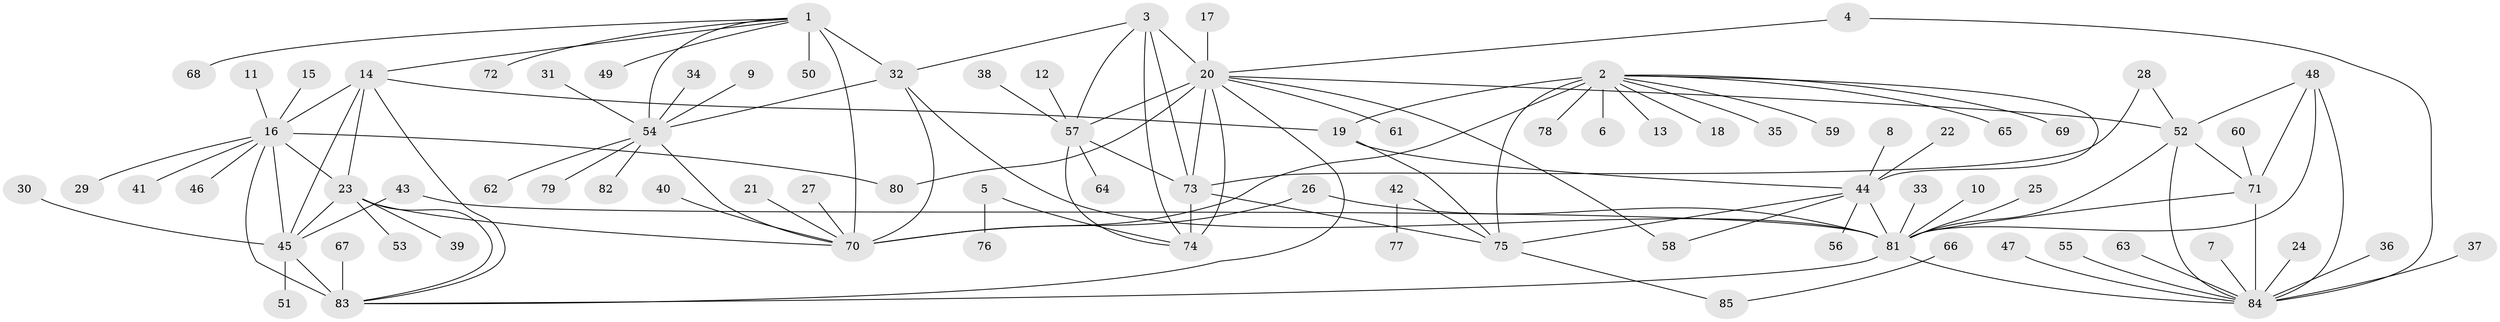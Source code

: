// original degree distribution, {9: 0.02142857142857143, 8: 0.09285714285714286, 11: 0.02857142857142857, 14: 0.007142857142857143, 13: 0.02142857142857143, 7: 0.02857142857142857, 6: 0.014285714285714285, 10: 0.02142857142857143, 16: 0.007142857142857143, 12: 0.007142857142857143, 2: 0.1357142857142857, 1: 0.5928571428571429, 3: 0.02142857142857143}
// Generated by graph-tools (version 1.1) at 2025/37/03/04/25 23:37:49]
// undirected, 85 vertices, 121 edges
graph export_dot {
  node [color=gray90,style=filled];
  1;
  2;
  3;
  4;
  5;
  6;
  7;
  8;
  9;
  10;
  11;
  12;
  13;
  14;
  15;
  16;
  17;
  18;
  19;
  20;
  21;
  22;
  23;
  24;
  25;
  26;
  27;
  28;
  29;
  30;
  31;
  32;
  33;
  34;
  35;
  36;
  37;
  38;
  39;
  40;
  41;
  42;
  43;
  44;
  45;
  46;
  47;
  48;
  49;
  50;
  51;
  52;
  53;
  54;
  55;
  56;
  57;
  58;
  59;
  60;
  61;
  62;
  63;
  64;
  65;
  66;
  67;
  68;
  69;
  70;
  71;
  72;
  73;
  74;
  75;
  76;
  77;
  78;
  79;
  80;
  81;
  82;
  83;
  84;
  85;
  1 -- 14 [weight=1.0];
  1 -- 32 [weight=4.0];
  1 -- 49 [weight=1.0];
  1 -- 50 [weight=1.0];
  1 -- 54 [weight=4.0];
  1 -- 68 [weight=1.0];
  1 -- 70 [weight=4.0];
  1 -- 72 [weight=1.0];
  2 -- 6 [weight=1.0];
  2 -- 13 [weight=1.0];
  2 -- 18 [weight=1.0];
  2 -- 19 [weight=4.0];
  2 -- 35 [weight=1.0];
  2 -- 44 [weight=4.0];
  2 -- 59 [weight=1.0];
  2 -- 65 [weight=1.0];
  2 -- 69 [weight=1.0];
  2 -- 70 [weight=1.0];
  2 -- 75 [weight=4.0];
  2 -- 78 [weight=1.0];
  3 -- 20 [weight=2.0];
  3 -- 32 [weight=1.0];
  3 -- 57 [weight=1.0];
  3 -- 73 [weight=2.0];
  3 -- 74 [weight=1.0];
  4 -- 20 [weight=1.0];
  4 -- 84 [weight=1.0];
  5 -- 74 [weight=1.0];
  5 -- 76 [weight=1.0];
  7 -- 84 [weight=1.0];
  8 -- 44 [weight=1.0];
  9 -- 54 [weight=1.0];
  10 -- 81 [weight=1.0];
  11 -- 16 [weight=1.0];
  12 -- 57 [weight=1.0];
  14 -- 16 [weight=3.0];
  14 -- 19 [weight=2.0];
  14 -- 23 [weight=1.0];
  14 -- 45 [weight=1.0];
  14 -- 83 [weight=1.0];
  15 -- 16 [weight=1.0];
  16 -- 23 [weight=3.0];
  16 -- 29 [weight=1.0];
  16 -- 41 [weight=1.0];
  16 -- 45 [weight=3.0];
  16 -- 46 [weight=1.0];
  16 -- 80 [weight=1.0];
  16 -- 83 [weight=3.0];
  17 -- 20 [weight=1.0];
  19 -- 44 [weight=1.0];
  19 -- 75 [weight=1.0];
  20 -- 52 [weight=1.0];
  20 -- 57 [weight=2.0];
  20 -- 58 [weight=1.0];
  20 -- 61 [weight=1.0];
  20 -- 73 [weight=4.0];
  20 -- 74 [weight=2.0];
  20 -- 80 [weight=1.0];
  20 -- 83 [weight=1.0];
  21 -- 70 [weight=1.0];
  22 -- 44 [weight=1.0];
  23 -- 39 [weight=1.0];
  23 -- 45 [weight=1.0];
  23 -- 53 [weight=1.0];
  23 -- 70 [weight=1.0];
  23 -- 83 [weight=1.0];
  24 -- 84 [weight=1.0];
  25 -- 81 [weight=1.0];
  26 -- 70 [weight=1.0];
  26 -- 81 [weight=1.0];
  27 -- 70 [weight=1.0];
  28 -- 52 [weight=1.0];
  28 -- 73 [weight=1.0];
  30 -- 45 [weight=1.0];
  31 -- 54 [weight=1.0];
  32 -- 54 [weight=1.0];
  32 -- 70 [weight=1.0];
  32 -- 81 [weight=1.0];
  33 -- 81 [weight=1.0];
  34 -- 54 [weight=1.0];
  36 -- 84 [weight=1.0];
  37 -- 84 [weight=1.0];
  38 -- 57 [weight=1.0];
  40 -- 70 [weight=1.0];
  42 -- 75 [weight=1.0];
  42 -- 77 [weight=1.0];
  43 -- 45 [weight=1.0];
  43 -- 81 [weight=1.0];
  44 -- 56 [weight=1.0];
  44 -- 58 [weight=1.0];
  44 -- 75 [weight=1.0];
  44 -- 81 [weight=1.0];
  45 -- 51 [weight=1.0];
  45 -- 83 [weight=1.0];
  47 -- 84 [weight=1.0];
  48 -- 52 [weight=2.0];
  48 -- 71 [weight=2.0];
  48 -- 81 [weight=2.0];
  48 -- 84 [weight=4.0];
  52 -- 71 [weight=1.0];
  52 -- 81 [weight=1.0];
  52 -- 84 [weight=2.0];
  54 -- 62 [weight=1.0];
  54 -- 70 [weight=1.0];
  54 -- 79 [weight=1.0];
  54 -- 82 [weight=1.0];
  55 -- 84 [weight=1.0];
  57 -- 64 [weight=1.0];
  57 -- 73 [weight=2.0];
  57 -- 74 [weight=1.0];
  60 -- 71 [weight=1.0];
  63 -- 84 [weight=1.0];
  66 -- 85 [weight=1.0];
  67 -- 83 [weight=1.0];
  71 -- 81 [weight=1.0];
  71 -- 84 [weight=2.0];
  73 -- 74 [weight=2.0];
  73 -- 75 [weight=1.0];
  75 -- 85 [weight=1.0];
  81 -- 83 [weight=1.0];
  81 -- 84 [weight=2.0];
}
